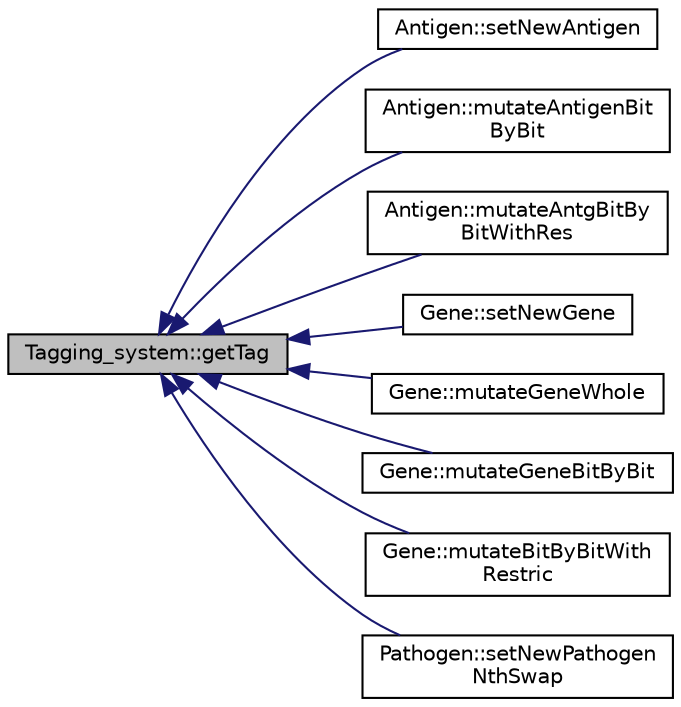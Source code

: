 digraph "Tagging_system::getTag"
{
  edge [fontname="Helvetica",fontsize="10",labelfontname="Helvetica",labelfontsize="10"];
  node [fontname="Helvetica",fontsize="10",shape=record];
  rankdir="LR";
  Node1 [label="Tagging_system::getTag",height=0.2,width=0.4,color="black", fillcolor="grey75", style="filled", fontcolor="black"];
  Node1 -> Node2 [dir="back",color="midnightblue",fontsize="10",style="solid",fontname="Helvetica"];
  Node2 [label="Antigen::setNewAntigen",height=0.2,width=0.4,color="black", fillcolor="white", style="filled",URL="$class_antigen.html#a91e70bf2cd04f672230167dda902e328",tooltip="Core method. Sets a new antigen filling it with a random bits. "];
  Node1 -> Node3 [dir="back",color="midnightblue",fontsize="10",style="solid",fontname="Helvetica"];
  Node3 [label="Antigen::mutateAntigenBit\lByBit",height=0.2,width=0.4,color="black", fillcolor="white", style="filled",URL="$class_antigen.html#a0b79dbd3882846ca3a1d9bf23dfa6438",tooltip="Core method. Mutates antigen one bit by one bit. "];
  Node1 -> Node4 [dir="back",color="midnightblue",fontsize="10",style="solid",fontname="Helvetica"];
  Node4 [label="Antigen::mutateAntgBitBy\lBitWithRes",height=0.2,width=0.4,color="black", fillcolor="white", style="filled",URL="$class_antigen.html#a6edb2d08312947e1c01d28cf659a564f",tooltip="Core method. Mutates antigen one bit by one bit but leaves predefined positions on the antigen intact..."];
  Node1 -> Node5 [dir="back",color="midnightblue",fontsize="10",style="solid",fontname="Helvetica"];
  Node5 [label="Gene::setNewGene",height=0.2,width=0.4,color="black", fillcolor="white", style="filled",URL="$class_gene.html#adc0af7621bf0619648408824a495399e",tooltip="Core method. Sets a new gene filling it with a random bit-string of a given length. "];
  Node1 -> Node6 [dir="back",color="midnightblue",fontsize="10",style="solid",fontname="Helvetica"];
  Node6 [label="Gene::mutateGeneWhole",height=0.2,width=0.4,color="black", fillcolor="white", style="filled",URL="$class_gene.html#a625cc7e2a230d7e9594da553aed60c17",tooltip="Core method. Mutates a gene by overwriting a whole new bit-string. "];
  Node1 -> Node7 [dir="back",color="midnightblue",fontsize="10",style="solid",fontname="Helvetica"];
  Node7 [label="Gene::mutateGeneBitByBit",height=0.2,width=0.4,color="black", fillcolor="white", style="filled",URL="$class_gene.html#a9179fd84199c114a1e8bcea73ae22c36",tooltip="Core method. Iterates through a gene sequence and (if selected so) flips the value of a single bit to..."];
  Node1 -> Node8 [dir="back",color="midnightblue",fontsize="10",style="solid",fontname="Helvetica"];
  Node8 [label="Gene::mutateBitByBitWith\lRestric",height=0.2,width=0.4,color="black", fillcolor="white", style="filled",URL="$class_gene.html#ad4963d64c6b4b577809eda633e1221ef",tooltip="Core method. Iterates through a gene sequence and (if selected so) flips the value of a single bit to..."];
  Node1 -> Node9 [dir="back",color="midnightblue",fontsize="10",style="solid",fontname="Helvetica"];
  Node9 [label="Pathogen::setNewPathogen\lNthSwap",height=0.2,width=0.4,color="black", fillcolor="white", style="filled",URL="$class_pathogen.html#a1a0df315f356202edeff4825c259dec2",tooltip="Core method. Sets a new Pathogen object with pre-defined antigen. "];
}
